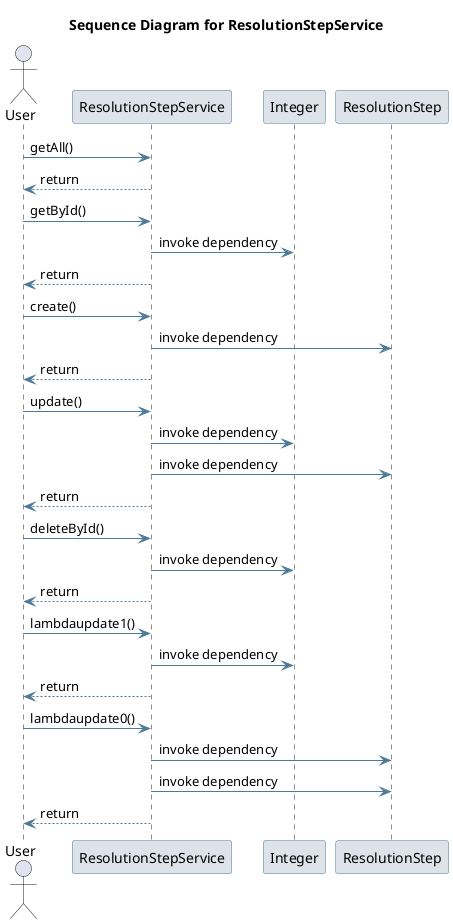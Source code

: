 @startuml
skinparam sequence {
 ArrowColor #4D7A97 
 ParticipantBorderColor #4D7A97 
 ParticipantBackgroundColor #DEE3E9 
}
title Sequence Diagram for ResolutionStepService

actor User
User -> ResolutionStepService: getAll()
ResolutionStepService --> User : return
User -> ResolutionStepService: getById()
participant Integer
ResolutionStepService -> Integer: invoke dependency
ResolutionStepService --> User : return
User -> ResolutionStepService: create()
participant ResolutionStep
ResolutionStepService -> ResolutionStep: invoke dependency
ResolutionStepService --> User : return
User -> ResolutionStepService: update()
ResolutionStepService -> Integer: invoke dependency
ResolutionStepService -> ResolutionStep: invoke dependency
ResolutionStepService --> User : return
User -> ResolutionStepService: deleteById()
ResolutionStepService -> Integer: invoke dependency
ResolutionStepService --> User : return
User -> ResolutionStepService: lambdaupdate1()
ResolutionStepService -> Integer: invoke dependency
ResolutionStepService --> User : return
User -> ResolutionStepService: lambdaupdate0()
ResolutionStepService -> ResolutionStep: invoke dependency
ResolutionStepService -> ResolutionStep: invoke dependency
ResolutionStepService --> User : return
@enduml
